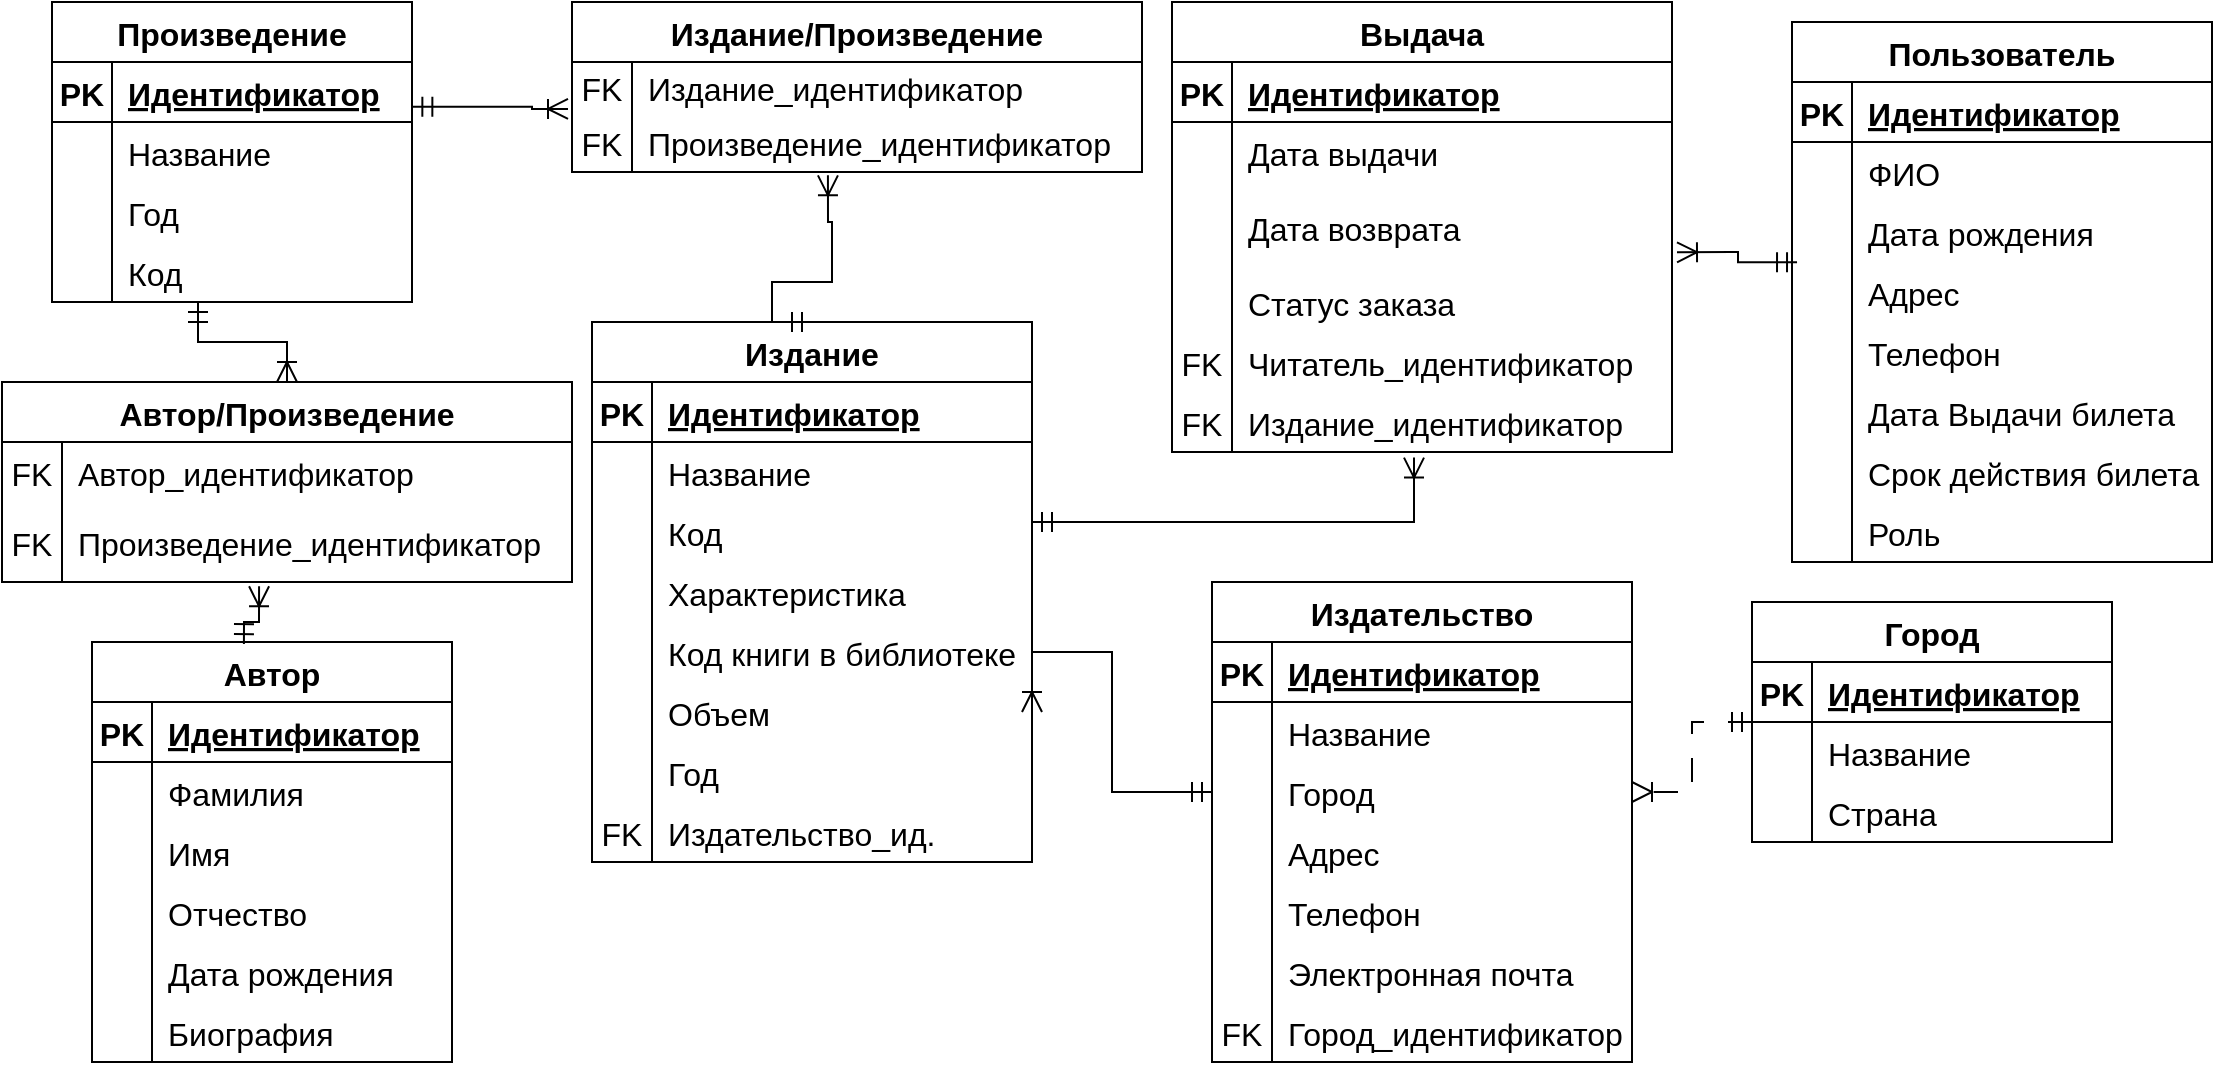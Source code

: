 <mxfile version="20.8.20" type="device"><diagram name="Page-1" id="e56a1550-8fbb-45ad-956c-1786394a9013"><mxGraphModel dx="1272" dy="607" grid="1" gridSize="10" guides="1" tooltips="1" connect="1" arrows="1" fold="1" page="1" pageScale="1" pageWidth="1100" pageHeight="850" background="none" math="0" shadow="0"><root><mxCell id="0"/><mxCell id="1" parent="0"/><mxCell id="myYIvVe0t33421_uYdhf-17" value="Пользователь" style="shape=table;startSize=30;container=1;collapsible=1;childLayout=tableLayout;fixedRows=1;rowLines=0;fontStyle=1;align=center;resizeLast=1;fontSize=16;" parent="1" vertex="1"><mxGeometry x="920" y="70" width="210" height="270" as="geometry"/></mxCell><mxCell id="myYIvVe0t33421_uYdhf-18" value="" style="shape=tableRow;horizontal=0;startSize=0;swimlaneHead=0;swimlaneBody=0;fillColor=none;collapsible=0;dropTarget=0;points=[[0,0.5],[1,0.5]];portConstraint=eastwest;top=0;left=0;right=0;bottom=1;fontSize=16;" parent="myYIvVe0t33421_uYdhf-17" vertex="1"><mxGeometry y="30" width="210" height="30" as="geometry"/></mxCell><mxCell id="myYIvVe0t33421_uYdhf-19" value="PK" style="shape=partialRectangle;connectable=0;fillColor=none;top=0;left=0;bottom=0;right=0;fontStyle=1;overflow=hidden;fontSize=16;" parent="myYIvVe0t33421_uYdhf-18" vertex="1"><mxGeometry width="30" height="30" as="geometry"><mxRectangle width="30" height="30" as="alternateBounds"/></mxGeometry></mxCell><mxCell id="myYIvVe0t33421_uYdhf-20" value="Идентификатор" style="shape=partialRectangle;connectable=0;fillColor=none;top=0;left=0;bottom=0;right=0;align=left;spacingLeft=6;fontStyle=5;overflow=hidden;fontSize=16;" parent="myYIvVe0t33421_uYdhf-18" vertex="1"><mxGeometry x="30" width="180" height="30" as="geometry"><mxRectangle width="180" height="30" as="alternateBounds"/></mxGeometry></mxCell><mxCell id="myYIvVe0t33421_uYdhf-21" value="" style="shape=tableRow;horizontal=0;startSize=0;swimlaneHead=0;swimlaneBody=0;fillColor=none;collapsible=0;dropTarget=0;points=[[0,0.5],[1,0.5]];portConstraint=eastwest;top=0;left=0;right=0;bottom=0;fontSize=16;" parent="myYIvVe0t33421_uYdhf-17" vertex="1"><mxGeometry y="60" width="210" height="30" as="geometry"/></mxCell><mxCell id="myYIvVe0t33421_uYdhf-22" value="" style="shape=partialRectangle;connectable=0;fillColor=none;top=0;left=0;bottom=0;right=0;editable=1;overflow=hidden;fontSize=16;" parent="myYIvVe0t33421_uYdhf-21" vertex="1"><mxGeometry width="30" height="30" as="geometry"><mxRectangle width="30" height="30" as="alternateBounds"/></mxGeometry></mxCell><mxCell id="myYIvVe0t33421_uYdhf-23" value="ФИО" style="shape=partialRectangle;connectable=0;fillColor=none;top=0;left=0;bottom=0;right=0;align=left;spacingLeft=6;overflow=hidden;fontSize=16;" parent="myYIvVe0t33421_uYdhf-21" vertex="1"><mxGeometry x="30" width="180" height="30" as="geometry"><mxRectangle width="180" height="30" as="alternateBounds"/></mxGeometry></mxCell><mxCell id="myYIvVe0t33421_uYdhf-24" value="" style="shape=tableRow;horizontal=0;startSize=0;swimlaneHead=0;swimlaneBody=0;fillColor=none;collapsible=0;dropTarget=0;points=[[0,0.5],[1,0.5]];portConstraint=eastwest;top=0;left=0;right=0;bottom=0;fontSize=16;" parent="myYIvVe0t33421_uYdhf-17" vertex="1"><mxGeometry y="90" width="210" height="30" as="geometry"/></mxCell><mxCell id="myYIvVe0t33421_uYdhf-25" value="" style="shape=partialRectangle;connectable=0;fillColor=none;top=0;left=0;bottom=0;right=0;editable=1;overflow=hidden;fontSize=16;" parent="myYIvVe0t33421_uYdhf-24" vertex="1"><mxGeometry width="30" height="30" as="geometry"><mxRectangle width="30" height="30" as="alternateBounds"/></mxGeometry></mxCell><mxCell id="myYIvVe0t33421_uYdhf-26" value="Дата рождения" style="shape=partialRectangle;connectable=0;fillColor=none;top=0;left=0;bottom=0;right=0;align=left;spacingLeft=6;overflow=hidden;fontSize=16;" parent="myYIvVe0t33421_uYdhf-24" vertex="1"><mxGeometry x="30" width="180" height="30" as="geometry"><mxRectangle width="180" height="30" as="alternateBounds"/></mxGeometry></mxCell><mxCell id="myYIvVe0t33421_uYdhf-27" value="" style="shape=tableRow;horizontal=0;startSize=0;swimlaneHead=0;swimlaneBody=0;fillColor=none;collapsible=0;dropTarget=0;points=[[0,0.5],[1,0.5]];portConstraint=eastwest;top=0;left=0;right=0;bottom=0;fontSize=16;" parent="myYIvVe0t33421_uYdhf-17" vertex="1"><mxGeometry y="120" width="210" height="30" as="geometry"/></mxCell><mxCell id="myYIvVe0t33421_uYdhf-28" value="" style="shape=partialRectangle;connectable=0;fillColor=none;top=0;left=0;bottom=0;right=0;editable=1;overflow=hidden;fontSize=16;" parent="myYIvVe0t33421_uYdhf-27" vertex="1"><mxGeometry width="30" height="30" as="geometry"><mxRectangle width="30" height="30" as="alternateBounds"/></mxGeometry></mxCell><mxCell id="myYIvVe0t33421_uYdhf-29" value="Адрес" style="shape=partialRectangle;connectable=0;fillColor=none;top=0;left=0;bottom=0;right=0;align=left;spacingLeft=6;overflow=hidden;fontSize=16;" parent="myYIvVe0t33421_uYdhf-27" vertex="1"><mxGeometry x="30" width="180" height="30" as="geometry"><mxRectangle width="180" height="30" as="alternateBounds"/></mxGeometry></mxCell><mxCell id="myYIvVe0t33421_uYdhf-30" value="" style="shape=tableRow;horizontal=0;startSize=0;swimlaneHead=0;swimlaneBody=0;fillColor=none;collapsible=0;dropTarget=0;points=[[0,0.5],[1,0.5]];portConstraint=eastwest;top=0;left=0;right=0;bottom=0;fontSize=16;" parent="myYIvVe0t33421_uYdhf-17" vertex="1"><mxGeometry y="150" width="210" height="30" as="geometry"/></mxCell><mxCell id="myYIvVe0t33421_uYdhf-31" value="" style="shape=partialRectangle;connectable=0;fillColor=none;top=0;left=0;bottom=0;right=0;editable=1;overflow=hidden;fontSize=16;" parent="myYIvVe0t33421_uYdhf-30" vertex="1"><mxGeometry width="30" height="30" as="geometry"><mxRectangle width="30" height="30" as="alternateBounds"/></mxGeometry></mxCell><mxCell id="myYIvVe0t33421_uYdhf-32" value="Телефон" style="shape=partialRectangle;connectable=0;fillColor=none;top=0;left=0;bottom=0;right=0;align=left;spacingLeft=6;overflow=hidden;fontSize=16;" parent="myYIvVe0t33421_uYdhf-30" vertex="1"><mxGeometry x="30" width="180" height="30" as="geometry"><mxRectangle width="180" height="30" as="alternateBounds"/></mxGeometry></mxCell><mxCell id="myYIvVe0t33421_uYdhf-33" value="" style="shape=tableRow;horizontal=0;startSize=0;swimlaneHead=0;swimlaneBody=0;fillColor=none;collapsible=0;dropTarget=0;points=[[0,0.5],[1,0.5]];portConstraint=eastwest;top=0;left=0;right=0;bottom=0;fontSize=16;" parent="myYIvVe0t33421_uYdhf-17" vertex="1"><mxGeometry y="180" width="210" height="30" as="geometry"/></mxCell><mxCell id="myYIvVe0t33421_uYdhf-34" value="" style="shape=partialRectangle;connectable=0;fillColor=none;top=0;left=0;bottom=0;right=0;editable=1;overflow=hidden;fontSize=16;" parent="myYIvVe0t33421_uYdhf-33" vertex="1"><mxGeometry width="30" height="30" as="geometry"><mxRectangle width="30" height="30" as="alternateBounds"/></mxGeometry></mxCell><mxCell id="myYIvVe0t33421_uYdhf-35" value="Дата Выдачи билета" style="shape=partialRectangle;connectable=0;fillColor=none;top=0;left=0;bottom=0;right=0;align=left;spacingLeft=6;overflow=hidden;fontSize=16;" parent="myYIvVe0t33421_uYdhf-33" vertex="1"><mxGeometry x="30" width="180" height="30" as="geometry"><mxRectangle width="180" height="30" as="alternateBounds"/></mxGeometry></mxCell><mxCell id="myYIvVe0t33421_uYdhf-36" value="" style="shape=tableRow;horizontal=0;startSize=0;swimlaneHead=0;swimlaneBody=0;fillColor=none;collapsible=0;dropTarget=0;points=[[0,0.5],[1,0.5]];portConstraint=eastwest;top=0;left=0;right=0;bottom=0;fontSize=16;" parent="myYIvVe0t33421_uYdhf-17" vertex="1"><mxGeometry y="210" width="210" height="30" as="geometry"/></mxCell><mxCell id="myYIvVe0t33421_uYdhf-37" value="" style="shape=partialRectangle;connectable=0;fillColor=none;top=0;left=0;bottom=0;right=0;editable=1;overflow=hidden;fontSize=16;" parent="myYIvVe0t33421_uYdhf-36" vertex="1"><mxGeometry width="30" height="30" as="geometry"><mxRectangle width="30" height="30" as="alternateBounds"/></mxGeometry></mxCell><mxCell id="myYIvVe0t33421_uYdhf-38" value="Срок действия билета" style="shape=partialRectangle;connectable=0;fillColor=none;top=0;left=0;bottom=0;right=0;align=left;spacingLeft=6;overflow=hidden;fontSize=16;" parent="myYIvVe0t33421_uYdhf-36" vertex="1"><mxGeometry x="30" width="180" height="30" as="geometry"><mxRectangle width="180" height="30" as="alternateBounds"/></mxGeometry></mxCell><mxCell id="LQQToJf82Lek4DCH7LYW-1" value="" style="shape=tableRow;horizontal=0;startSize=0;swimlaneHead=0;swimlaneBody=0;fillColor=none;collapsible=0;dropTarget=0;points=[[0,0.5],[1,0.5]];portConstraint=eastwest;top=0;left=0;right=0;bottom=0;fontSize=16;" parent="myYIvVe0t33421_uYdhf-17" vertex="1"><mxGeometry y="240" width="210" height="30" as="geometry"/></mxCell><mxCell id="LQQToJf82Lek4DCH7LYW-2" value="" style="shape=partialRectangle;connectable=0;fillColor=none;top=0;left=0;bottom=0;right=0;editable=1;overflow=hidden;fontSize=16;" parent="LQQToJf82Lek4DCH7LYW-1" vertex="1"><mxGeometry width="30" height="30" as="geometry"><mxRectangle width="30" height="30" as="alternateBounds"/></mxGeometry></mxCell><mxCell id="LQQToJf82Lek4DCH7LYW-3" value="Роль" style="shape=partialRectangle;connectable=0;fillColor=none;top=0;left=0;bottom=0;right=0;align=left;spacingLeft=6;overflow=hidden;fontSize=16;" parent="LQQToJf82Lek4DCH7LYW-1" vertex="1"><mxGeometry x="30" width="180" height="30" as="geometry"><mxRectangle width="180" height="30" as="alternateBounds"/></mxGeometry></mxCell><mxCell id="myYIvVe0t33421_uYdhf-39" value="Издание" style="shape=table;startSize=30;container=1;collapsible=1;childLayout=tableLayout;fixedRows=1;rowLines=0;fontStyle=1;align=center;resizeLast=1;fontSize=16;" parent="1" vertex="1"><mxGeometry x="320" y="220" width="220" height="270" as="geometry"/></mxCell><mxCell id="myYIvVe0t33421_uYdhf-40" value="" style="shape=tableRow;horizontal=0;startSize=0;swimlaneHead=0;swimlaneBody=0;fillColor=none;collapsible=0;dropTarget=0;points=[[0,0.5],[1,0.5]];portConstraint=eastwest;top=0;left=0;right=0;bottom=1;fontSize=16;" parent="myYIvVe0t33421_uYdhf-39" vertex="1"><mxGeometry y="30" width="220" height="30" as="geometry"/></mxCell><mxCell id="myYIvVe0t33421_uYdhf-41" value="PK" style="shape=partialRectangle;connectable=0;fillColor=none;top=0;left=0;bottom=0;right=0;fontStyle=1;overflow=hidden;fontSize=16;" parent="myYIvVe0t33421_uYdhf-40" vertex="1"><mxGeometry width="30" height="30" as="geometry"><mxRectangle width="30" height="30" as="alternateBounds"/></mxGeometry></mxCell><mxCell id="myYIvVe0t33421_uYdhf-42" value="Идентификатор" style="shape=partialRectangle;connectable=0;fillColor=none;top=0;left=0;bottom=0;right=0;align=left;spacingLeft=6;fontStyle=5;overflow=hidden;fontSize=16;" parent="myYIvVe0t33421_uYdhf-40" vertex="1"><mxGeometry x="30" width="190" height="30" as="geometry"><mxRectangle width="190" height="30" as="alternateBounds"/></mxGeometry></mxCell><mxCell id="myYIvVe0t33421_uYdhf-43" value="" style="shape=tableRow;horizontal=0;startSize=0;swimlaneHead=0;swimlaneBody=0;fillColor=none;collapsible=0;dropTarget=0;points=[[0,0.5],[1,0.5]];portConstraint=eastwest;top=0;left=0;right=0;bottom=0;fontSize=16;" parent="myYIvVe0t33421_uYdhf-39" vertex="1"><mxGeometry y="60" width="220" height="30" as="geometry"/></mxCell><mxCell id="myYIvVe0t33421_uYdhf-44" value="" style="shape=partialRectangle;connectable=0;fillColor=none;top=0;left=0;bottom=0;right=0;editable=1;overflow=hidden;fontSize=16;" parent="myYIvVe0t33421_uYdhf-43" vertex="1"><mxGeometry width="30" height="30" as="geometry"><mxRectangle width="30" height="30" as="alternateBounds"/></mxGeometry></mxCell><mxCell id="myYIvVe0t33421_uYdhf-45" value="Название" style="shape=partialRectangle;connectable=0;fillColor=none;top=0;left=0;bottom=0;right=0;align=left;spacingLeft=6;overflow=hidden;fontSize=16;" parent="myYIvVe0t33421_uYdhf-43" vertex="1"><mxGeometry x="30" width="190" height="30" as="geometry"><mxRectangle width="190" height="30" as="alternateBounds"/></mxGeometry></mxCell><mxCell id="Va_UEapmB3IyNcj6LLNK-4" value="" style="shape=tableRow;horizontal=0;startSize=0;swimlaneHead=0;swimlaneBody=0;fillColor=none;collapsible=0;dropTarget=0;points=[[0,0.5],[1,0.5]];portConstraint=eastwest;top=0;left=0;right=0;bottom=0;fontSize=16;" vertex="1" parent="myYIvVe0t33421_uYdhf-39"><mxGeometry y="90" width="220" height="30" as="geometry"/></mxCell><mxCell id="Va_UEapmB3IyNcj6LLNK-5" value="" style="shape=partialRectangle;connectable=0;fillColor=none;top=0;left=0;bottom=0;right=0;editable=1;overflow=hidden;fontSize=16;" vertex="1" parent="Va_UEapmB3IyNcj6LLNK-4"><mxGeometry width="30" height="30" as="geometry"><mxRectangle width="30" height="30" as="alternateBounds"/></mxGeometry></mxCell><mxCell id="Va_UEapmB3IyNcj6LLNK-6" value="Код" style="shape=partialRectangle;connectable=0;fillColor=none;top=0;left=0;bottom=0;right=0;align=left;spacingLeft=6;overflow=hidden;fontSize=16;" vertex="1" parent="Va_UEapmB3IyNcj6LLNK-4"><mxGeometry x="30" width="190" height="30" as="geometry"><mxRectangle width="190" height="30" as="alternateBounds"/></mxGeometry></mxCell><mxCell id="myYIvVe0t33421_uYdhf-46" value="" style="shape=tableRow;horizontal=0;startSize=0;swimlaneHead=0;swimlaneBody=0;fillColor=none;collapsible=0;dropTarget=0;points=[[0,0.5],[1,0.5]];portConstraint=eastwest;top=0;left=0;right=0;bottom=0;fontSize=16;" parent="myYIvVe0t33421_uYdhf-39" vertex="1"><mxGeometry y="120" width="220" height="30" as="geometry"/></mxCell><mxCell id="myYIvVe0t33421_uYdhf-47" value="" style="shape=partialRectangle;connectable=0;fillColor=none;top=0;left=0;bottom=0;right=0;editable=1;overflow=hidden;fontSize=16;" parent="myYIvVe0t33421_uYdhf-46" vertex="1"><mxGeometry width="30" height="30" as="geometry"><mxRectangle width="30" height="30" as="alternateBounds"/></mxGeometry></mxCell><mxCell id="myYIvVe0t33421_uYdhf-48" value="Характеристика" style="shape=partialRectangle;connectable=0;fillColor=none;top=0;left=0;bottom=0;right=0;align=left;spacingLeft=6;overflow=hidden;fontSize=16;" parent="myYIvVe0t33421_uYdhf-46" vertex="1"><mxGeometry x="30" width="190" height="30" as="geometry"><mxRectangle width="190" height="30" as="alternateBounds"/></mxGeometry></mxCell><mxCell id="3TWzsh1yRU3ndMUrDS3X-3" value="" style="shape=tableRow;horizontal=0;startSize=0;swimlaneHead=0;swimlaneBody=0;fillColor=none;collapsible=0;dropTarget=0;points=[[0,0.5],[1,0.5]];portConstraint=eastwest;top=0;left=0;right=0;bottom=0;fontSize=16;" parent="myYIvVe0t33421_uYdhf-39" vertex="1"><mxGeometry y="150" width="220" height="30" as="geometry"/></mxCell><mxCell id="3TWzsh1yRU3ndMUrDS3X-4" value="" style="shape=partialRectangle;connectable=0;fillColor=none;top=0;left=0;bottom=0;right=0;editable=1;overflow=hidden;fontSize=16;" parent="3TWzsh1yRU3ndMUrDS3X-3" vertex="1"><mxGeometry width="30" height="30" as="geometry"><mxRectangle width="30" height="30" as="alternateBounds"/></mxGeometry></mxCell><mxCell id="3TWzsh1yRU3ndMUrDS3X-5" value="Код книги в библиотеке" style="shape=partialRectangle;connectable=0;fillColor=none;top=0;left=0;bottom=0;right=0;align=left;spacingLeft=6;overflow=hidden;fontSize=16;" parent="3TWzsh1yRU3ndMUrDS3X-3" vertex="1"><mxGeometry x="30" width="190" height="30" as="geometry"><mxRectangle width="190" height="30" as="alternateBounds"/></mxGeometry></mxCell><mxCell id="myYIvVe0t33421_uYdhf-49" value="" style="shape=tableRow;horizontal=0;startSize=0;swimlaneHead=0;swimlaneBody=0;fillColor=none;collapsible=0;dropTarget=0;points=[[0,0.5],[1,0.5]];portConstraint=eastwest;top=0;left=0;right=0;bottom=0;fontSize=16;" parent="myYIvVe0t33421_uYdhf-39" vertex="1"><mxGeometry y="180" width="220" height="30" as="geometry"/></mxCell><mxCell id="myYIvVe0t33421_uYdhf-50" value="" style="shape=partialRectangle;connectable=0;fillColor=none;top=0;left=0;bottom=0;right=0;editable=1;overflow=hidden;fontSize=16;" parent="myYIvVe0t33421_uYdhf-49" vertex="1"><mxGeometry width="30" height="30" as="geometry"><mxRectangle width="30" height="30" as="alternateBounds"/></mxGeometry></mxCell><mxCell id="myYIvVe0t33421_uYdhf-51" value="Объем" style="shape=partialRectangle;connectable=0;fillColor=none;top=0;left=0;bottom=0;right=0;align=left;spacingLeft=6;overflow=hidden;fontSize=16;" parent="myYIvVe0t33421_uYdhf-49" vertex="1"><mxGeometry x="30" width="190" height="30" as="geometry"><mxRectangle width="190" height="30" as="alternateBounds"/></mxGeometry></mxCell><mxCell id="myYIvVe0t33421_uYdhf-65" value="" style="shape=tableRow;horizontal=0;startSize=0;swimlaneHead=0;swimlaneBody=0;fillColor=none;collapsible=0;dropTarget=0;points=[[0,0.5],[1,0.5]];portConstraint=eastwest;top=0;left=0;right=0;bottom=0;fontSize=16;" parent="myYIvVe0t33421_uYdhf-39" vertex="1"><mxGeometry y="210" width="220" height="30" as="geometry"/></mxCell><mxCell id="myYIvVe0t33421_uYdhf-66" value="" style="shape=partialRectangle;connectable=0;fillColor=none;top=0;left=0;bottom=0;right=0;editable=1;overflow=hidden;fontSize=16;" parent="myYIvVe0t33421_uYdhf-65" vertex="1"><mxGeometry width="30" height="30" as="geometry"><mxRectangle width="30" height="30" as="alternateBounds"/></mxGeometry></mxCell><mxCell id="myYIvVe0t33421_uYdhf-67" value="Год" style="shape=partialRectangle;connectable=0;fillColor=none;top=0;left=0;bottom=0;right=0;align=left;spacingLeft=6;overflow=hidden;fontSize=16;" parent="myYIvVe0t33421_uYdhf-65" vertex="1"><mxGeometry x="30" width="190" height="30" as="geometry"><mxRectangle width="190" height="30" as="alternateBounds"/></mxGeometry></mxCell><mxCell id="myYIvVe0t33421_uYdhf-88" value="" style="shape=tableRow;horizontal=0;startSize=0;swimlaneHead=0;swimlaneBody=0;fillColor=none;collapsible=0;dropTarget=0;points=[[0,0.5],[1,0.5]];portConstraint=eastwest;top=0;left=0;right=0;bottom=0;fontSize=16;" parent="myYIvVe0t33421_uYdhf-39" vertex="1"><mxGeometry y="240" width="220" height="30" as="geometry"/></mxCell><mxCell id="myYIvVe0t33421_uYdhf-89" value="FK" style="shape=partialRectangle;connectable=0;fillColor=none;top=0;left=0;bottom=0;right=0;fontStyle=0;overflow=hidden;fontSize=16;" parent="myYIvVe0t33421_uYdhf-88" vertex="1"><mxGeometry width="30" height="30" as="geometry"><mxRectangle width="30" height="30" as="alternateBounds"/></mxGeometry></mxCell><mxCell id="myYIvVe0t33421_uYdhf-90" value="Издательство_ид." style="shape=partialRectangle;connectable=0;fillColor=none;top=0;left=0;bottom=0;right=0;align=left;spacingLeft=6;fontStyle=0;overflow=hidden;fontSize=16;" parent="myYIvVe0t33421_uYdhf-88" vertex="1"><mxGeometry x="30" width="190" height="30" as="geometry"><mxRectangle width="190" height="30" as="alternateBounds"/></mxGeometry></mxCell><mxCell id="myYIvVe0t33421_uYdhf-52" value="Издательство" style="shape=table;startSize=30;container=1;collapsible=1;childLayout=tableLayout;fixedRows=1;rowLines=0;fontStyle=1;align=center;resizeLast=1;fontSize=16;" parent="1" vertex="1"><mxGeometry x="630" y="350" width="210" height="240" as="geometry"/></mxCell><mxCell id="myYIvVe0t33421_uYdhf-53" value="" style="shape=tableRow;horizontal=0;startSize=0;swimlaneHead=0;swimlaneBody=0;fillColor=none;collapsible=0;dropTarget=0;points=[[0,0.5],[1,0.5]];portConstraint=eastwest;top=0;left=0;right=0;bottom=1;fontSize=16;" parent="myYIvVe0t33421_uYdhf-52" vertex="1"><mxGeometry y="30" width="210" height="30" as="geometry"/></mxCell><mxCell id="myYIvVe0t33421_uYdhf-54" value="PK" style="shape=partialRectangle;connectable=0;fillColor=none;top=0;left=0;bottom=0;right=0;fontStyle=1;overflow=hidden;fontSize=16;" parent="myYIvVe0t33421_uYdhf-53" vertex="1"><mxGeometry width="30" height="30" as="geometry"><mxRectangle width="30" height="30" as="alternateBounds"/></mxGeometry></mxCell><mxCell id="myYIvVe0t33421_uYdhf-55" value="Идентификатор" style="shape=partialRectangle;connectable=0;fillColor=none;top=0;left=0;bottom=0;right=0;align=left;spacingLeft=6;fontStyle=5;overflow=hidden;fontSize=16;" parent="myYIvVe0t33421_uYdhf-53" vertex="1"><mxGeometry x="30" width="180" height="30" as="geometry"><mxRectangle width="180" height="30" as="alternateBounds"/></mxGeometry></mxCell><mxCell id="myYIvVe0t33421_uYdhf-56" value="" style="shape=tableRow;horizontal=0;startSize=0;swimlaneHead=0;swimlaneBody=0;fillColor=none;collapsible=0;dropTarget=0;points=[[0,0.5],[1,0.5]];portConstraint=eastwest;top=0;left=0;right=0;bottom=0;fontSize=16;" parent="myYIvVe0t33421_uYdhf-52" vertex="1"><mxGeometry y="60" width="210" height="30" as="geometry"/></mxCell><mxCell id="myYIvVe0t33421_uYdhf-57" value="" style="shape=partialRectangle;connectable=0;fillColor=none;top=0;left=0;bottom=0;right=0;editable=1;overflow=hidden;fontSize=16;" parent="myYIvVe0t33421_uYdhf-56" vertex="1"><mxGeometry width="30" height="30" as="geometry"><mxRectangle width="30" height="30" as="alternateBounds"/></mxGeometry></mxCell><mxCell id="myYIvVe0t33421_uYdhf-58" value="Название" style="shape=partialRectangle;connectable=0;fillColor=none;top=0;left=0;bottom=0;right=0;align=left;spacingLeft=6;overflow=hidden;fontSize=16;" parent="myYIvVe0t33421_uYdhf-56" vertex="1"><mxGeometry x="30" width="180" height="30" as="geometry"><mxRectangle width="180" height="30" as="alternateBounds"/></mxGeometry></mxCell><mxCell id="myYIvVe0t33421_uYdhf-59" value="" style="shape=tableRow;horizontal=0;startSize=0;swimlaneHead=0;swimlaneBody=0;fillColor=none;collapsible=0;dropTarget=0;points=[[0,0.5],[1,0.5]];portConstraint=eastwest;top=0;left=0;right=0;bottom=0;fontSize=16;" parent="myYIvVe0t33421_uYdhf-52" vertex="1"><mxGeometry y="90" width="210" height="30" as="geometry"/></mxCell><mxCell id="myYIvVe0t33421_uYdhf-60" value="" style="shape=partialRectangle;connectable=0;fillColor=none;top=0;left=0;bottom=0;right=0;editable=1;overflow=hidden;fontSize=16;" parent="myYIvVe0t33421_uYdhf-59" vertex="1"><mxGeometry width="30" height="30" as="geometry"><mxRectangle width="30" height="30" as="alternateBounds"/></mxGeometry></mxCell><mxCell id="myYIvVe0t33421_uYdhf-61" value="Город" style="shape=partialRectangle;connectable=0;fillColor=none;top=0;left=0;bottom=0;right=0;align=left;spacingLeft=6;overflow=hidden;fontSize=16;" parent="myYIvVe0t33421_uYdhf-59" vertex="1"><mxGeometry x="30" width="180" height="30" as="geometry"><mxRectangle width="180" height="30" as="alternateBounds"/></mxGeometry></mxCell><mxCell id="myYIvVe0t33421_uYdhf-62" value="" style="shape=tableRow;horizontal=0;startSize=0;swimlaneHead=0;swimlaneBody=0;fillColor=none;collapsible=0;dropTarget=0;points=[[0,0.5],[1,0.5]];portConstraint=eastwest;top=0;left=0;right=0;bottom=0;fontSize=16;" parent="myYIvVe0t33421_uYdhf-52" vertex="1"><mxGeometry y="120" width="210" height="30" as="geometry"/></mxCell><mxCell id="myYIvVe0t33421_uYdhf-63" value="" style="shape=partialRectangle;connectable=0;fillColor=none;top=0;left=0;bottom=0;right=0;editable=1;overflow=hidden;fontSize=16;" parent="myYIvVe0t33421_uYdhf-62" vertex="1"><mxGeometry width="30" height="30" as="geometry"><mxRectangle width="30" height="30" as="alternateBounds"/></mxGeometry></mxCell><mxCell id="myYIvVe0t33421_uYdhf-64" value="Адрес" style="shape=partialRectangle;connectable=0;fillColor=none;top=0;left=0;bottom=0;right=0;align=left;spacingLeft=6;overflow=hidden;fontSize=16;" parent="myYIvVe0t33421_uYdhf-62" vertex="1"><mxGeometry x="30" width="180" height="30" as="geometry"><mxRectangle width="180" height="30" as="alternateBounds"/></mxGeometry></mxCell><mxCell id="myYIvVe0t33421_uYdhf-92" value="" style="shape=tableRow;horizontal=0;startSize=0;swimlaneHead=0;swimlaneBody=0;fillColor=none;collapsible=0;dropTarget=0;points=[[0,0.5],[1,0.5]];portConstraint=eastwest;top=0;left=0;right=0;bottom=0;fontSize=16;" parent="myYIvVe0t33421_uYdhf-52" vertex="1"><mxGeometry y="150" width="210" height="30" as="geometry"/></mxCell><mxCell id="myYIvVe0t33421_uYdhf-93" value="" style="shape=partialRectangle;connectable=0;fillColor=none;top=0;left=0;bottom=0;right=0;editable=1;overflow=hidden;fontSize=16;" parent="myYIvVe0t33421_uYdhf-92" vertex="1"><mxGeometry width="30" height="30" as="geometry"><mxRectangle width="30" height="30" as="alternateBounds"/></mxGeometry></mxCell><mxCell id="myYIvVe0t33421_uYdhf-94" value="Телефон" style="shape=partialRectangle;connectable=0;fillColor=none;top=0;left=0;bottom=0;right=0;align=left;spacingLeft=6;overflow=hidden;fontSize=16;" parent="myYIvVe0t33421_uYdhf-92" vertex="1"><mxGeometry x="30" width="180" height="30" as="geometry"><mxRectangle width="180" height="30" as="alternateBounds"/></mxGeometry></mxCell><mxCell id="myYIvVe0t33421_uYdhf-95" value="" style="shape=tableRow;horizontal=0;startSize=0;swimlaneHead=0;swimlaneBody=0;fillColor=none;collapsible=0;dropTarget=0;points=[[0,0.5],[1,0.5]];portConstraint=eastwest;top=0;left=0;right=0;bottom=0;fontSize=16;" parent="myYIvVe0t33421_uYdhf-52" vertex="1"><mxGeometry y="180" width="210" height="30" as="geometry"/></mxCell><mxCell id="myYIvVe0t33421_uYdhf-96" value="" style="shape=partialRectangle;connectable=0;fillColor=none;top=0;left=0;bottom=0;right=0;editable=1;overflow=hidden;fontSize=16;" parent="myYIvVe0t33421_uYdhf-95" vertex="1"><mxGeometry width="30" height="30" as="geometry"><mxRectangle width="30" height="30" as="alternateBounds"/></mxGeometry></mxCell><mxCell id="myYIvVe0t33421_uYdhf-97" value="Электронная почта" style="shape=partialRectangle;connectable=0;fillColor=none;top=0;left=0;bottom=0;right=0;align=left;spacingLeft=6;overflow=hidden;fontSize=16;" parent="myYIvVe0t33421_uYdhf-95" vertex="1"><mxGeometry x="30" width="180" height="30" as="geometry"><mxRectangle width="180" height="30" as="alternateBounds"/></mxGeometry></mxCell><mxCell id="myYIvVe0t33421_uYdhf-99" value="" style="shape=tableRow;horizontal=0;startSize=0;swimlaneHead=0;swimlaneBody=0;fillColor=none;collapsible=0;dropTarget=0;points=[[0,0.5],[1,0.5]];portConstraint=eastwest;top=0;left=0;right=0;bottom=0;fontSize=16;" parent="myYIvVe0t33421_uYdhf-52" vertex="1"><mxGeometry y="210" width="210" height="30" as="geometry"/></mxCell><mxCell id="myYIvVe0t33421_uYdhf-100" value="FK" style="shape=partialRectangle;connectable=0;fillColor=none;top=0;left=0;bottom=0;right=0;fontStyle=0;overflow=hidden;fontSize=16;" parent="myYIvVe0t33421_uYdhf-99" vertex="1"><mxGeometry width="30" height="30" as="geometry"><mxRectangle width="30" height="30" as="alternateBounds"/></mxGeometry></mxCell><mxCell id="myYIvVe0t33421_uYdhf-101" value="Город_идентификатор" style="shape=partialRectangle;connectable=0;fillColor=none;top=0;left=0;bottom=0;right=0;align=left;spacingLeft=6;fontStyle=0;overflow=hidden;fontSize=16;" parent="myYIvVe0t33421_uYdhf-99" vertex="1"><mxGeometry x="30" width="180" height="30" as="geometry"><mxRectangle width="180" height="30" as="alternateBounds"/></mxGeometry></mxCell><mxCell id="myYIvVe0t33421_uYdhf-68" value="Город" style="shape=table;startSize=30;container=1;collapsible=1;childLayout=tableLayout;fixedRows=1;rowLines=0;fontStyle=1;align=center;resizeLast=1;fontSize=16;" parent="1" vertex="1"><mxGeometry x="900" y="360" width="180" height="120" as="geometry"/></mxCell><mxCell id="myYIvVe0t33421_uYdhf-69" value="" style="shape=tableRow;horizontal=0;startSize=0;swimlaneHead=0;swimlaneBody=0;fillColor=none;collapsible=0;dropTarget=0;points=[[0,0.5],[1,0.5]];portConstraint=eastwest;top=0;left=0;right=0;bottom=1;fontSize=16;" parent="myYIvVe0t33421_uYdhf-68" vertex="1"><mxGeometry y="30" width="180" height="30" as="geometry"/></mxCell><mxCell id="myYIvVe0t33421_uYdhf-70" value="PK" style="shape=partialRectangle;connectable=0;fillColor=none;top=0;left=0;bottom=0;right=0;fontStyle=1;overflow=hidden;fontSize=16;" parent="myYIvVe0t33421_uYdhf-69" vertex="1"><mxGeometry width="30" height="30" as="geometry"><mxRectangle width="30" height="30" as="alternateBounds"/></mxGeometry></mxCell><mxCell id="myYIvVe0t33421_uYdhf-71" value="Идентификатор" style="shape=partialRectangle;connectable=0;fillColor=none;top=0;left=0;bottom=0;right=0;align=left;spacingLeft=6;fontStyle=5;overflow=hidden;fontSize=16;" parent="myYIvVe0t33421_uYdhf-69" vertex="1"><mxGeometry x="30" width="150" height="30" as="geometry"><mxRectangle width="150" height="30" as="alternateBounds"/></mxGeometry></mxCell><mxCell id="myYIvVe0t33421_uYdhf-72" value="" style="shape=tableRow;horizontal=0;startSize=0;swimlaneHead=0;swimlaneBody=0;fillColor=none;collapsible=0;dropTarget=0;points=[[0,0.5],[1,0.5]];portConstraint=eastwest;top=0;left=0;right=0;bottom=0;fontSize=16;" parent="myYIvVe0t33421_uYdhf-68" vertex="1"><mxGeometry y="60" width="180" height="30" as="geometry"/></mxCell><mxCell id="myYIvVe0t33421_uYdhf-73" value="" style="shape=partialRectangle;connectable=0;fillColor=none;top=0;left=0;bottom=0;right=0;editable=1;overflow=hidden;fontSize=16;" parent="myYIvVe0t33421_uYdhf-72" vertex="1"><mxGeometry width="30" height="30" as="geometry"><mxRectangle width="30" height="30" as="alternateBounds"/></mxGeometry></mxCell><mxCell id="myYIvVe0t33421_uYdhf-74" value="Название" style="shape=partialRectangle;connectable=0;fillColor=none;top=0;left=0;bottom=0;right=0;align=left;spacingLeft=6;overflow=hidden;fontSize=16;" parent="myYIvVe0t33421_uYdhf-72" vertex="1"><mxGeometry x="30" width="150" height="30" as="geometry"><mxRectangle width="150" height="30" as="alternateBounds"/></mxGeometry></mxCell><mxCell id="myYIvVe0t33421_uYdhf-102" value="" style="shape=tableRow;horizontal=0;startSize=0;swimlaneHead=0;swimlaneBody=0;fillColor=none;collapsible=0;dropTarget=0;points=[[0,0.5],[1,0.5]];portConstraint=eastwest;top=0;left=0;right=0;bottom=0;fontSize=16;" parent="myYIvVe0t33421_uYdhf-68" vertex="1"><mxGeometry y="90" width="180" height="30" as="geometry"/></mxCell><mxCell id="myYIvVe0t33421_uYdhf-103" value="" style="shape=partialRectangle;connectable=0;fillColor=none;top=0;left=0;bottom=0;right=0;editable=1;overflow=hidden;fontSize=16;" parent="myYIvVe0t33421_uYdhf-102" vertex="1"><mxGeometry width="30" height="30" as="geometry"><mxRectangle width="30" height="30" as="alternateBounds"/></mxGeometry></mxCell><mxCell id="myYIvVe0t33421_uYdhf-104" value="Страна" style="shape=partialRectangle;connectable=0;fillColor=none;top=0;left=0;bottom=0;right=0;align=left;spacingLeft=6;overflow=hidden;fontSize=16;" parent="myYIvVe0t33421_uYdhf-102" vertex="1"><mxGeometry x="30" width="150" height="30" as="geometry"><mxRectangle width="150" height="30" as="alternateBounds"/></mxGeometry></mxCell><mxCell id="myYIvVe0t33421_uYdhf-118" value="Автор" style="shape=table;startSize=30;container=1;collapsible=1;childLayout=tableLayout;fixedRows=1;rowLines=0;fontStyle=1;align=center;resizeLast=1;fontSize=16;" parent="1" vertex="1"><mxGeometry x="70" y="380" width="180" height="210" as="geometry"/></mxCell><mxCell id="myYIvVe0t33421_uYdhf-119" value="" style="shape=tableRow;horizontal=0;startSize=0;swimlaneHead=0;swimlaneBody=0;fillColor=none;collapsible=0;dropTarget=0;points=[[0,0.5],[1,0.5]];portConstraint=eastwest;top=0;left=0;right=0;bottom=1;fontSize=16;" parent="myYIvVe0t33421_uYdhf-118" vertex="1"><mxGeometry y="30" width="180" height="30" as="geometry"/></mxCell><mxCell id="myYIvVe0t33421_uYdhf-120" value="PK" style="shape=partialRectangle;connectable=0;fillColor=none;top=0;left=0;bottom=0;right=0;fontStyle=1;overflow=hidden;fontSize=16;" parent="myYIvVe0t33421_uYdhf-119" vertex="1"><mxGeometry width="30" height="30" as="geometry"><mxRectangle width="30" height="30" as="alternateBounds"/></mxGeometry></mxCell><mxCell id="myYIvVe0t33421_uYdhf-121" value="Идентификатор" style="shape=partialRectangle;connectable=0;fillColor=none;top=0;left=0;bottom=0;right=0;align=left;spacingLeft=6;fontStyle=5;overflow=hidden;fontSize=16;" parent="myYIvVe0t33421_uYdhf-119" vertex="1"><mxGeometry x="30" width="150" height="30" as="geometry"><mxRectangle width="150" height="30" as="alternateBounds"/></mxGeometry></mxCell><mxCell id="myYIvVe0t33421_uYdhf-122" value="" style="shape=tableRow;horizontal=0;startSize=0;swimlaneHead=0;swimlaneBody=0;fillColor=none;collapsible=0;dropTarget=0;points=[[0,0.5],[1,0.5]];portConstraint=eastwest;top=0;left=0;right=0;bottom=0;fontSize=16;" parent="myYIvVe0t33421_uYdhf-118" vertex="1"><mxGeometry y="60" width="180" height="30" as="geometry"/></mxCell><mxCell id="myYIvVe0t33421_uYdhf-123" value="" style="shape=partialRectangle;connectable=0;fillColor=none;top=0;left=0;bottom=0;right=0;editable=1;overflow=hidden;fontSize=16;" parent="myYIvVe0t33421_uYdhf-122" vertex="1"><mxGeometry width="30" height="30" as="geometry"><mxRectangle width="30" height="30" as="alternateBounds"/></mxGeometry></mxCell><mxCell id="myYIvVe0t33421_uYdhf-124" value="Фамилия" style="shape=partialRectangle;connectable=0;fillColor=none;top=0;left=0;bottom=0;right=0;align=left;spacingLeft=6;overflow=hidden;fontSize=16;" parent="myYIvVe0t33421_uYdhf-122" vertex="1"><mxGeometry x="30" width="150" height="30" as="geometry"><mxRectangle width="150" height="30" as="alternateBounds"/></mxGeometry></mxCell><mxCell id="myYIvVe0t33421_uYdhf-125" value="" style="shape=tableRow;horizontal=0;startSize=0;swimlaneHead=0;swimlaneBody=0;fillColor=none;collapsible=0;dropTarget=0;points=[[0,0.5],[1,0.5]];portConstraint=eastwest;top=0;left=0;right=0;bottom=0;fontSize=16;" parent="myYIvVe0t33421_uYdhf-118" vertex="1"><mxGeometry y="90" width="180" height="30" as="geometry"/></mxCell><mxCell id="myYIvVe0t33421_uYdhf-126" value="" style="shape=partialRectangle;connectable=0;fillColor=none;top=0;left=0;bottom=0;right=0;editable=1;overflow=hidden;fontSize=16;" parent="myYIvVe0t33421_uYdhf-125" vertex="1"><mxGeometry width="30" height="30" as="geometry"><mxRectangle width="30" height="30" as="alternateBounds"/></mxGeometry></mxCell><mxCell id="myYIvVe0t33421_uYdhf-127" value="Имя" style="shape=partialRectangle;connectable=0;fillColor=none;top=0;left=0;bottom=0;right=0;align=left;spacingLeft=6;overflow=hidden;fontSize=16;" parent="myYIvVe0t33421_uYdhf-125" vertex="1"><mxGeometry x="30" width="150" height="30" as="geometry"><mxRectangle width="150" height="30" as="alternateBounds"/></mxGeometry></mxCell><mxCell id="myYIvVe0t33421_uYdhf-128" value="" style="shape=tableRow;horizontal=0;startSize=0;swimlaneHead=0;swimlaneBody=0;fillColor=none;collapsible=0;dropTarget=0;points=[[0,0.5],[1,0.5]];portConstraint=eastwest;top=0;left=0;right=0;bottom=0;fontSize=16;" parent="myYIvVe0t33421_uYdhf-118" vertex="1"><mxGeometry y="120" width="180" height="30" as="geometry"/></mxCell><mxCell id="myYIvVe0t33421_uYdhf-129" value="" style="shape=partialRectangle;connectable=0;fillColor=none;top=0;left=0;bottom=0;right=0;editable=1;overflow=hidden;fontSize=16;" parent="myYIvVe0t33421_uYdhf-128" vertex="1"><mxGeometry width="30" height="30" as="geometry"><mxRectangle width="30" height="30" as="alternateBounds"/></mxGeometry></mxCell><mxCell id="myYIvVe0t33421_uYdhf-130" value="Отчество" style="shape=partialRectangle;connectable=0;fillColor=none;top=0;left=0;bottom=0;right=0;align=left;spacingLeft=6;overflow=hidden;fontSize=16;" parent="myYIvVe0t33421_uYdhf-128" vertex="1"><mxGeometry x="30" width="150" height="30" as="geometry"><mxRectangle width="150" height="30" as="alternateBounds"/></mxGeometry></mxCell><mxCell id="myYIvVe0t33421_uYdhf-144" value="" style="shape=tableRow;horizontal=0;startSize=0;swimlaneHead=0;swimlaneBody=0;fillColor=none;collapsible=0;dropTarget=0;points=[[0,0.5],[1,0.5]];portConstraint=eastwest;top=0;left=0;right=0;bottom=0;fontSize=16;" parent="myYIvVe0t33421_uYdhf-118" vertex="1"><mxGeometry y="150" width="180" height="30" as="geometry"/></mxCell><mxCell id="myYIvVe0t33421_uYdhf-145" value="" style="shape=partialRectangle;connectable=0;fillColor=none;top=0;left=0;bottom=0;right=0;editable=1;overflow=hidden;fontSize=16;" parent="myYIvVe0t33421_uYdhf-144" vertex="1"><mxGeometry width="30" height="30" as="geometry"><mxRectangle width="30" height="30" as="alternateBounds"/></mxGeometry></mxCell><mxCell id="myYIvVe0t33421_uYdhf-146" value="Дата рождения" style="shape=partialRectangle;connectable=0;fillColor=none;top=0;left=0;bottom=0;right=0;align=left;spacingLeft=6;overflow=hidden;fontSize=16;" parent="myYIvVe0t33421_uYdhf-144" vertex="1"><mxGeometry x="30" width="150" height="30" as="geometry"><mxRectangle width="150" height="30" as="alternateBounds"/></mxGeometry></mxCell><mxCell id="myYIvVe0t33421_uYdhf-147" value="" style="shape=tableRow;horizontal=0;startSize=0;swimlaneHead=0;swimlaneBody=0;fillColor=none;collapsible=0;dropTarget=0;points=[[0,0.5],[1,0.5]];portConstraint=eastwest;top=0;left=0;right=0;bottom=0;fontSize=16;" parent="myYIvVe0t33421_uYdhf-118" vertex="1"><mxGeometry y="180" width="180" height="30" as="geometry"/></mxCell><mxCell id="myYIvVe0t33421_uYdhf-148" value="" style="shape=partialRectangle;connectable=0;fillColor=none;top=0;left=0;bottom=0;right=0;editable=1;overflow=hidden;fontSize=16;" parent="myYIvVe0t33421_uYdhf-147" vertex="1"><mxGeometry width="30" height="30" as="geometry"><mxRectangle width="30" height="30" as="alternateBounds"/></mxGeometry></mxCell><mxCell id="myYIvVe0t33421_uYdhf-149" value="Биография" style="shape=partialRectangle;connectable=0;fillColor=none;top=0;left=0;bottom=0;right=0;align=left;spacingLeft=6;overflow=hidden;fontSize=16;" parent="myYIvVe0t33421_uYdhf-147" vertex="1"><mxGeometry x="30" width="150" height="30" as="geometry"><mxRectangle width="150" height="30" as="alternateBounds"/></mxGeometry></mxCell><mxCell id="myYIvVe0t33421_uYdhf-131" value="Произведение" style="shape=table;startSize=30;container=1;collapsible=1;childLayout=tableLayout;fixedRows=1;rowLines=0;fontStyle=1;align=center;resizeLast=1;fontSize=16;" parent="1" vertex="1"><mxGeometry x="50" y="60" width="180" height="150" as="geometry"/></mxCell><mxCell id="myYIvVe0t33421_uYdhf-132" value="" style="shape=tableRow;horizontal=0;startSize=0;swimlaneHead=0;swimlaneBody=0;fillColor=none;collapsible=0;dropTarget=0;points=[[0,0.5],[1,0.5]];portConstraint=eastwest;top=0;left=0;right=0;bottom=1;fontSize=16;" parent="myYIvVe0t33421_uYdhf-131" vertex="1"><mxGeometry y="30" width="180" height="30" as="geometry"/></mxCell><mxCell id="myYIvVe0t33421_uYdhf-133" value="PK" style="shape=partialRectangle;connectable=0;fillColor=none;top=0;left=0;bottom=0;right=0;fontStyle=1;overflow=hidden;fontSize=16;" parent="myYIvVe0t33421_uYdhf-132" vertex="1"><mxGeometry width="30" height="30" as="geometry"><mxRectangle width="30" height="30" as="alternateBounds"/></mxGeometry></mxCell><mxCell id="myYIvVe0t33421_uYdhf-134" value="Идентификатор" style="shape=partialRectangle;connectable=0;fillColor=none;top=0;left=0;bottom=0;right=0;align=left;spacingLeft=6;fontStyle=5;overflow=hidden;fontSize=16;" parent="myYIvVe0t33421_uYdhf-132" vertex="1"><mxGeometry x="30" width="150" height="30" as="geometry"><mxRectangle width="150" height="30" as="alternateBounds"/></mxGeometry></mxCell><mxCell id="myYIvVe0t33421_uYdhf-135" value="" style="shape=tableRow;horizontal=0;startSize=0;swimlaneHead=0;swimlaneBody=0;fillColor=none;collapsible=0;dropTarget=0;points=[[0,0.5],[1,0.5]];portConstraint=eastwest;top=0;left=0;right=0;bottom=0;fontSize=16;" parent="myYIvVe0t33421_uYdhf-131" vertex="1"><mxGeometry y="60" width="180" height="30" as="geometry"/></mxCell><mxCell id="myYIvVe0t33421_uYdhf-136" value="" style="shape=partialRectangle;connectable=0;fillColor=none;top=0;left=0;bottom=0;right=0;editable=1;overflow=hidden;fontSize=16;" parent="myYIvVe0t33421_uYdhf-135" vertex="1"><mxGeometry width="30" height="30" as="geometry"><mxRectangle width="30" height="30" as="alternateBounds"/></mxGeometry></mxCell><mxCell id="myYIvVe0t33421_uYdhf-137" value="Название" style="shape=partialRectangle;connectable=0;fillColor=none;top=0;left=0;bottom=0;right=0;align=left;spacingLeft=6;overflow=hidden;fontSize=16;" parent="myYIvVe0t33421_uYdhf-135" vertex="1"><mxGeometry x="30" width="150" height="30" as="geometry"><mxRectangle width="150" height="30" as="alternateBounds"/></mxGeometry></mxCell><mxCell id="myYIvVe0t33421_uYdhf-138" value="" style="shape=tableRow;horizontal=0;startSize=0;swimlaneHead=0;swimlaneBody=0;fillColor=none;collapsible=0;dropTarget=0;points=[[0,0.5],[1,0.5]];portConstraint=eastwest;top=0;left=0;right=0;bottom=0;fontSize=16;" parent="myYIvVe0t33421_uYdhf-131" vertex="1"><mxGeometry y="90" width="180" height="30" as="geometry"/></mxCell><mxCell id="myYIvVe0t33421_uYdhf-139" value="" style="shape=partialRectangle;connectable=0;fillColor=none;top=0;left=0;bottom=0;right=0;editable=1;overflow=hidden;fontSize=16;" parent="myYIvVe0t33421_uYdhf-138" vertex="1"><mxGeometry width="30" height="30" as="geometry"><mxRectangle width="30" height="30" as="alternateBounds"/></mxGeometry></mxCell><mxCell id="myYIvVe0t33421_uYdhf-140" value="Год" style="shape=partialRectangle;connectable=0;fillColor=none;top=0;left=0;bottom=0;right=0;align=left;spacingLeft=6;overflow=hidden;fontSize=16;" parent="myYIvVe0t33421_uYdhf-138" vertex="1"><mxGeometry x="30" width="150" height="30" as="geometry"><mxRectangle width="150" height="30" as="alternateBounds"/></mxGeometry></mxCell><mxCell id="Va_UEapmB3IyNcj6LLNK-1" value="" style="shape=tableRow;horizontal=0;startSize=0;swimlaneHead=0;swimlaneBody=0;fillColor=none;collapsible=0;dropTarget=0;points=[[0,0.5],[1,0.5]];portConstraint=eastwest;top=0;left=0;right=0;bottom=0;fontSize=16;" vertex="1" parent="myYIvVe0t33421_uYdhf-131"><mxGeometry y="120" width="180" height="30" as="geometry"/></mxCell><mxCell id="Va_UEapmB3IyNcj6LLNK-2" value="" style="shape=partialRectangle;connectable=0;fillColor=none;top=0;left=0;bottom=0;right=0;editable=1;overflow=hidden;fontSize=16;" vertex="1" parent="Va_UEapmB3IyNcj6LLNK-1"><mxGeometry width="30" height="30" as="geometry"><mxRectangle width="30" height="30" as="alternateBounds"/></mxGeometry></mxCell><mxCell id="Va_UEapmB3IyNcj6LLNK-3" value="Код" style="shape=partialRectangle;connectable=0;fillColor=none;top=0;left=0;bottom=0;right=0;align=left;spacingLeft=6;overflow=hidden;fontSize=16;" vertex="1" parent="Va_UEapmB3IyNcj6LLNK-1"><mxGeometry x="30" width="150" height="30" as="geometry"><mxRectangle width="150" height="30" as="alternateBounds"/></mxGeometry></mxCell><mxCell id="myYIvVe0t33421_uYdhf-150" value="Выдача" style="shape=table;startSize=30;container=1;collapsible=1;childLayout=tableLayout;fixedRows=1;rowLines=0;fontStyle=1;align=center;resizeLast=1;fontSize=16;" parent="1" vertex="1"><mxGeometry x="610" y="60" width="250" height="225" as="geometry"/></mxCell><mxCell id="myYIvVe0t33421_uYdhf-151" value="" style="shape=tableRow;horizontal=0;startSize=0;swimlaneHead=0;swimlaneBody=0;fillColor=none;collapsible=0;dropTarget=0;points=[[0,0.5],[1,0.5]];portConstraint=eastwest;top=0;left=0;right=0;bottom=1;fontSize=16;" parent="myYIvVe0t33421_uYdhf-150" vertex="1"><mxGeometry y="30" width="250" height="30" as="geometry"/></mxCell><mxCell id="myYIvVe0t33421_uYdhf-152" value="PK" style="shape=partialRectangle;connectable=0;fillColor=none;top=0;left=0;bottom=0;right=0;fontStyle=1;overflow=hidden;fontSize=16;" parent="myYIvVe0t33421_uYdhf-151" vertex="1"><mxGeometry width="30" height="30" as="geometry"><mxRectangle width="30" height="30" as="alternateBounds"/></mxGeometry></mxCell><mxCell id="myYIvVe0t33421_uYdhf-153" value="Идентификатор" style="shape=partialRectangle;connectable=0;fillColor=none;top=0;left=0;bottom=0;right=0;align=left;spacingLeft=6;fontStyle=5;overflow=hidden;fontSize=16;" parent="myYIvVe0t33421_uYdhf-151" vertex="1"><mxGeometry x="30" width="220" height="30" as="geometry"><mxRectangle width="220" height="30" as="alternateBounds"/></mxGeometry></mxCell><mxCell id="myYIvVe0t33421_uYdhf-154" value="" style="shape=tableRow;horizontal=0;startSize=0;swimlaneHead=0;swimlaneBody=0;fillColor=none;collapsible=0;dropTarget=0;points=[[0,0.5],[1,0.5]];portConstraint=eastwest;top=0;left=0;right=0;bottom=0;fontSize=16;" parent="myYIvVe0t33421_uYdhf-150" vertex="1"><mxGeometry y="60" width="250" height="30" as="geometry"/></mxCell><mxCell id="myYIvVe0t33421_uYdhf-155" value="" style="shape=partialRectangle;connectable=0;fillColor=none;top=0;left=0;bottom=0;right=0;editable=1;overflow=hidden;fontSize=16;" parent="myYIvVe0t33421_uYdhf-154" vertex="1"><mxGeometry width="30" height="30" as="geometry"><mxRectangle width="30" height="30" as="alternateBounds"/></mxGeometry></mxCell><mxCell id="myYIvVe0t33421_uYdhf-156" value="Дата выдачи" style="shape=partialRectangle;connectable=0;fillColor=none;top=0;left=0;bottom=0;right=0;align=left;spacingLeft=6;overflow=hidden;fontSize=16;" parent="myYIvVe0t33421_uYdhf-154" vertex="1"><mxGeometry x="30" width="220" height="30" as="geometry"><mxRectangle width="220" height="30" as="alternateBounds"/></mxGeometry></mxCell><mxCell id="myYIvVe0t33421_uYdhf-157" value="" style="shape=tableRow;horizontal=0;startSize=0;swimlaneHead=0;swimlaneBody=0;fillColor=none;collapsible=0;dropTarget=0;points=[[0,0.5],[1,0.5]];portConstraint=eastwest;top=0;left=0;right=0;bottom=0;fontSize=16;" parent="myYIvVe0t33421_uYdhf-150" vertex="1"><mxGeometry y="90" width="250" height="45" as="geometry"/></mxCell><mxCell id="myYIvVe0t33421_uYdhf-158" value="" style="shape=partialRectangle;connectable=0;fillColor=none;top=0;left=0;bottom=0;right=0;editable=1;overflow=hidden;fontSize=16;" parent="myYIvVe0t33421_uYdhf-157" vertex="1"><mxGeometry width="30" height="45" as="geometry"><mxRectangle width="30" height="45" as="alternateBounds"/></mxGeometry></mxCell><mxCell id="myYIvVe0t33421_uYdhf-159" value="Дата возврата" style="shape=partialRectangle;connectable=0;fillColor=none;top=0;left=0;bottom=0;right=0;align=left;spacingLeft=6;overflow=hidden;fontSize=16;" parent="myYIvVe0t33421_uYdhf-157" vertex="1"><mxGeometry x="30" width="220" height="45" as="geometry"><mxRectangle width="220" height="45" as="alternateBounds"/></mxGeometry></mxCell><mxCell id="myYIvVe0t33421_uYdhf-220" value="" style="shape=tableRow;horizontal=0;startSize=0;swimlaneHead=0;swimlaneBody=0;fillColor=none;collapsible=0;dropTarget=0;points=[[0,0.5],[1,0.5]];portConstraint=eastwest;top=0;left=0;right=0;bottom=0;fontSize=16;" parent="myYIvVe0t33421_uYdhf-150" vertex="1"><mxGeometry y="135" width="250" height="30" as="geometry"/></mxCell><mxCell id="myYIvVe0t33421_uYdhf-221" value="" style="shape=partialRectangle;connectable=0;fillColor=none;top=0;left=0;bottom=0;right=0;editable=1;overflow=hidden;fontSize=16;" parent="myYIvVe0t33421_uYdhf-220" vertex="1"><mxGeometry width="30" height="30" as="geometry"><mxRectangle width="30" height="30" as="alternateBounds"/></mxGeometry></mxCell><mxCell id="myYIvVe0t33421_uYdhf-222" value="Статус заказа" style="shape=partialRectangle;connectable=0;fillColor=none;top=0;left=0;bottom=0;right=0;align=left;spacingLeft=6;overflow=hidden;fontSize=16;" parent="myYIvVe0t33421_uYdhf-220" vertex="1"><mxGeometry x="30" width="220" height="30" as="geometry"><mxRectangle width="220" height="30" as="alternateBounds"/></mxGeometry></mxCell><mxCell id="myYIvVe0t33421_uYdhf-166" value="" style="shape=tableRow;horizontal=0;startSize=0;swimlaneHead=0;swimlaneBody=0;fillColor=none;collapsible=0;dropTarget=0;points=[[0,0.5],[1,0.5]];portConstraint=eastwest;top=0;left=0;right=0;bottom=0;fontSize=16;" parent="myYIvVe0t33421_uYdhf-150" vertex="1"><mxGeometry y="165" width="250" height="30" as="geometry"/></mxCell><mxCell id="myYIvVe0t33421_uYdhf-167" value="FK" style="shape=partialRectangle;connectable=0;fillColor=none;top=0;left=0;bottom=0;right=0;fontStyle=0;overflow=hidden;fontSize=16;" parent="myYIvVe0t33421_uYdhf-166" vertex="1"><mxGeometry width="30" height="30" as="geometry"><mxRectangle width="30" height="30" as="alternateBounds"/></mxGeometry></mxCell><mxCell id="myYIvVe0t33421_uYdhf-168" value="Читатель_идентификатор" style="shape=partialRectangle;connectable=0;fillColor=none;top=0;left=0;bottom=0;right=0;align=left;spacingLeft=6;fontStyle=0;overflow=hidden;fontSize=16;" parent="myYIvVe0t33421_uYdhf-166" vertex="1"><mxGeometry x="30" width="220" height="30" as="geometry"><mxRectangle width="220" height="30" as="alternateBounds"/></mxGeometry></mxCell><mxCell id="myYIvVe0t33421_uYdhf-163" value="" style="shape=tableRow;horizontal=0;startSize=0;swimlaneHead=0;swimlaneBody=0;fillColor=none;collapsible=0;dropTarget=0;points=[[0,0.5],[1,0.5]];portConstraint=eastwest;top=0;left=0;right=0;bottom=0;fontSize=16;" parent="myYIvVe0t33421_uYdhf-150" vertex="1"><mxGeometry y="195" width="250" height="30" as="geometry"/></mxCell><mxCell id="myYIvVe0t33421_uYdhf-164" value="FK" style="shape=partialRectangle;connectable=0;fillColor=none;top=0;left=0;bottom=0;right=0;fontStyle=0;overflow=hidden;fontSize=16;" parent="myYIvVe0t33421_uYdhf-163" vertex="1"><mxGeometry width="30" height="30" as="geometry"><mxRectangle width="30" height="30" as="alternateBounds"/></mxGeometry></mxCell><mxCell id="myYIvVe0t33421_uYdhf-165" value="Издание_идентификатор" style="shape=partialRectangle;connectable=0;fillColor=none;top=0;left=0;bottom=0;right=0;align=left;spacingLeft=6;fontStyle=0;overflow=hidden;fontSize=16;" parent="myYIvVe0t33421_uYdhf-163" vertex="1"><mxGeometry x="30" width="220" height="30" as="geometry"><mxRectangle width="220" height="30" as="alternateBounds"/></mxGeometry></mxCell><mxCell id="myYIvVe0t33421_uYdhf-183" value="Издание/Произведение" style="shape=table;startSize=30;container=1;collapsible=1;childLayout=tableLayout;fixedRows=1;rowLines=0;fontStyle=1;align=center;resizeLast=1;fontSize=16;" parent="1" vertex="1"><mxGeometry x="310" y="60" width="285" height="85" as="geometry"/></mxCell><mxCell id="myYIvVe0t33421_uYdhf-199" value="" style="shape=tableRow;horizontal=0;startSize=0;swimlaneHead=0;swimlaneBody=0;fillColor=none;collapsible=0;dropTarget=0;points=[[0,0.5],[1,0.5]];portConstraint=eastwest;top=0;left=0;right=0;bottom=0;fontSize=16;" parent="myYIvVe0t33421_uYdhf-183" vertex="1"><mxGeometry y="30" width="285" height="25" as="geometry"/></mxCell><mxCell id="myYIvVe0t33421_uYdhf-200" value="FK" style="shape=partialRectangle;connectable=0;fillColor=none;top=0;left=0;bottom=0;right=0;fontStyle=0;overflow=hidden;fontSize=16;" parent="myYIvVe0t33421_uYdhf-199" vertex="1"><mxGeometry width="30" height="25" as="geometry"><mxRectangle width="30" height="25" as="alternateBounds"/></mxGeometry></mxCell><mxCell id="myYIvVe0t33421_uYdhf-201" value="Издание_идентификатор" style="shape=partialRectangle;connectable=0;fillColor=none;top=0;left=0;bottom=0;right=0;align=left;spacingLeft=6;fontStyle=0;overflow=hidden;fontSize=16;" parent="myYIvVe0t33421_uYdhf-199" vertex="1"><mxGeometry x="30" width="255" height="25" as="geometry"><mxRectangle width="255" height="25" as="alternateBounds"/></mxGeometry></mxCell><mxCell id="myYIvVe0t33421_uYdhf-196" value="" style="shape=tableRow;horizontal=0;startSize=0;swimlaneHead=0;swimlaneBody=0;fillColor=none;collapsible=0;dropTarget=0;points=[[0,0.5],[1,0.5]];portConstraint=eastwest;top=0;left=0;right=0;bottom=0;fontSize=16;" parent="myYIvVe0t33421_uYdhf-183" vertex="1"><mxGeometry y="55" width="285" height="30" as="geometry"/></mxCell><mxCell id="myYIvVe0t33421_uYdhf-197" value="FK" style="shape=partialRectangle;connectable=0;fillColor=none;top=0;left=0;bottom=0;right=0;fontStyle=0;overflow=hidden;fontSize=16;" parent="myYIvVe0t33421_uYdhf-196" vertex="1"><mxGeometry width="30" height="30" as="geometry"><mxRectangle width="30" height="30" as="alternateBounds"/></mxGeometry></mxCell><mxCell id="myYIvVe0t33421_uYdhf-198" value="Произведение_идентификатор" style="shape=partialRectangle;connectable=0;fillColor=none;top=0;left=0;bottom=0;right=0;align=left;spacingLeft=6;fontStyle=0;overflow=hidden;fontSize=16;" parent="myYIvVe0t33421_uYdhf-196" vertex="1"><mxGeometry x="30" width="255" height="30" as="geometry"><mxRectangle width="255" height="30" as="alternateBounds"/></mxGeometry></mxCell><mxCell id="myYIvVe0t33421_uYdhf-202" value="Автор/Произведение" style="shape=table;startSize=30;container=1;collapsible=1;childLayout=tableLayout;fixedRows=1;rowLines=0;fontStyle=1;align=center;resizeLast=1;fontSize=16;" parent="1" vertex="1"><mxGeometry x="25" y="250" width="285" height="100" as="geometry"/></mxCell><mxCell id="myYIvVe0t33421_uYdhf-203" value="" style="shape=tableRow;horizontal=0;startSize=0;swimlaneHead=0;swimlaneBody=0;fillColor=none;collapsible=0;dropTarget=0;points=[[0,0.5],[1,0.5]];portConstraint=eastwest;top=0;left=0;right=0;bottom=0;fontSize=16;" parent="myYIvVe0t33421_uYdhf-202" vertex="1"><mxGeometry y="30" width="285" height="30" as="geometry"/></mxCell><mxCell id="myYIvVe0t33421_uYdhf-204" value="FK" style="shape=partialRectangle;connectable=0;fillColor=none;top=0;left=0;bottom=0;right=0;fontStyle=0;overflow=hidden;fontSize=16;" parent="myYIvVe0t33421_uYdhf-203" vertex="1"><mxGeometry width="30" height="30" as="geometry"><mxRectangle width="30" height="30" as="alternateBounds"/></mxGeometry></mxCell><mxCell id="myYIvVe0t33421_uYdhf-205" value="Автор_идентификатор" style="shape=partialRectangle;connectable=0;fillColor=none;top=0;left=0;bottom=0;right=0;align=left;spacingLeft=6;fontStyle=0;overflow=hidden;fontSize=16;" parent="myYIvVe0t33421_uYdhf-203" vertex="1"><mxGeometry x="30" width="255" height="30" as="geometry"><mxRectangle width="255" height="30" as="alternateBounds"/></mxGeometry></mxCell><mxCell id="myYIvVe0t33421_uYdhf-206" value="" style="shape=tableRow;horizontal=0;startSize=0;swimlaneHead=0;swimlaneBody=0;fillColor=none;collapsible=0;dropTarget=0;points=[[0,0.5],[1,0.5]];portConstraint=eastwest;top=0;left=0;right=0;bottom=0;fontSize=16;" parent="myYIvVe0t33421_uYdhf-202" vertex="1"><mxGeometry y="60" width="285" height="40" as="geometry"/></mxCell><mxCell id="myYIvVe0t33421_uYdhf-207" value="FK" style="shape=partialRectangle;connectable=0;fillColor=none;top=0;left=0;bottom=0;right=0;fontStyle=0;overflow=hidden;fontSize=16;" parent="myYIvVe0t33421_uYdhf-206" vertex="1"><mxGeometry width="30" height="40" as="geometry"><mxRectangle width="30" height="40" as="alternateBounds"/></mxGeometry></mxCell><mxCell id="myYIvVe0t33421_uYdhf-208" value="Произведение_идентификатор" style="shape=partialRectangle;connectable=0;fillColor=none;top=0;left=0;bottom=0;right=0;align=left;spacingLeft=6;fontStyle=0;overflow=hidden;fontSize=16;" parent="myYIvVe0t33421_uYdhf-206" vertex="1"><mxGeometry x="30" width="255" height="40" as="geometry"><mxRectangle width="255" height="40" as="alternateBounds"/></mxGeometry></mxCell><mxCell id="myYIvVe0t33421_uYdhf-209" value="" style="edgeStyle=orthogonalEdgeStyle;fontSize=12;html=1;endArrow=ERoneToMany;startArrow=ERmandOne;rounded=0;startSize=8;endSize=8;entryX=0.451;entryY=1.053;entryDx=0;entryDy=0;entryPerimeter=0;exitX=0.422;exitY=0.005;exitDx=0;exitDy=0;exitPerimeter=0;" parent="1" source="myYIvVe0t33421_uYdhf-118" target="myYIvVe0t33421_uYdhf-206" edge="1"><mxGeometry width="100" height="100" relative="1" as="geometry"><mxPoint x="70" y="350" as="sourcePoint"/><mxPoint x="380" y="370" as="targetPoint"/><Array as="points"><mxPoint x="146" y="370"/><mxPoint x="154" y="370"/></Array></mxGeometry></mxCell><mxCell id="myYIvVe0t33421_uYdhf-210" value="" style="edgeStyle=orthogonalEdgeStyle;fontSize=12;html=1;endArrow=ERoneToMany;startArrow=ERmandOne;rounded=0;startSize=8;endSize=8;entryX=0.5;entryY=0;entryDx=0;entryDy=0;" parent="1" source="Va_UEapmB3IyNcj6LLNK-1" target="myYIvVe0t33421_uYdhf-202" edge="1"><mxGeometry width="100" height="100" relative="1" as="geometry"><mxPoint x="340" y="540" as="sourcePoint"/><mxPoint x="350" y="597" as="targetPoint"/><Array as="points"><mxPoint x="123" y="230"/><mxPoint x="168" y="230"/></Array></mxGeometry></mxCell><mxCell id="myYIvVe0t33421_uYdhf-211" value="" style="edgeStyle=orthogonalEdgeStyle;fontSize=12;html=1;endArrow=ERoneToMany;startArrow=ERmandOne;rounded=0;startSize=8;endSize=8;exitX=1.001;exitY=0.745;exitDx=0;exitDy=0;exitPerimeter=0;entryX=-0.007;entryY=-0.051;entryDx=0;entryDy=0;entryPerimeter=0;" parent="1" source="myYIvVe0t33421_uYdhf-132" target="myYIvVe0t33421_uYdhf-196" edge="1"><mxGeometry width="100" height="100" relative="1" as="geometry"><mxPoint x="240" y="100" as="sourcePoint"/><mxPoint x="310" y="170" as="targetPoint"/><Array as="points"><mxPoint x="290" y="112"/></Array></mxGeometry></mxCell><mxCell id="myYIvVe0t33421_uYdhf-213" value="" style="edgeStyle=orthogonalEdgeStyle;fontSize=12;html=1;endArrow=ERoneToMany;startArrow=ERmandOne;rounded=0;startSize=8;endSize=8;exitX=0.5;exitY=0;exitDx=0;exitDy=0;entryX=0.449;entryY=1.056;entryDx=0;entryDy=0;entryPerimeter=0;" parent="1" source="myYIvVe0t33421_uYdhf-39" target="myYIvVe0t33421_uYdhf-196" edge="1"><mxGeometry width="100" height="100" relative="1" as="geometry"><mxPoint x="285" y="280" as="sourcePoint"/><mxPoint x="260" y="360" as="targetPoint"/><Array as="points"><mxPoint x="410" y="200"/><mxPoint x="440" y="200"/><mxPoint x="440" y="170"/><mxPoint x="438" y="170"/></Array></mxGeometry></mxCell><mxCell id="myYIvVe0t33421_uYdhf-216" value="" style="edgeStyle=orthogonalEdgeStyle;fontSize=12;html=1;endArrow=ERoneToMany;startArrow=ERmandOne;rounded=0;startSize=8;endSize=8;exitX=0;exitY=0.5;exitDx=0;exitDy=0;entryX=1;entryY=0.5;entryDx=0;entryDy=0;" parent="1" source="myYIvVe0t33421_uYdhf-59" target="myYIvVe0t33421_uYdhf-49" edge="1"><mxGeometry width="100" height="100" relative="1" as="geometry"><mxPoint x="390" y="210" as="sourcePoint"/><mxPoint x="379" y="157" as="targetPoint"/><Array as="points"><mxPoint x="580" y="455"/><mxPoint x="580" y="385"/></Array></mxGeometry></mxCell><mxCell id="myYIvVe0t33421_uYdhf-217" value="" style="edgeStyle=orthogonalEdgeStyle;fontSize=12;html=1;endArrow=ERoneToMany;startArrow=ERmandOne;rounded=0;startSize=8;endSize=8;entryX=1;entryY=0.5;entryDx=0;entryDy=0;exitX=0;exitY=0;exitDx=0;exitDy=0;exitPerimeter=0;dashed=1;dashPattern=12 12;strokeColor=#000000;" parent="1" source="myYIvVe0t33421_uYdhf-72" target="myYIvVe0t33421_uYdhf-59" edge="1"><mxGeometry width="100" height="100" relative="1" as="geometry"><mxPoint x="890" y="376" as="sourcePoint"/><mxPoint x="480" y="345" as="targetPoint"/><Array as="points"><mxPoint x="870" y="420"/><mxPoint x="870" y="455"/></Array></mxGeometry></mxCell><mxCell id="myYIvVe0t33421_uYdhf-218" value="" style="edgeStyle=orthogonalEdgeStyle;fontSize=12;html=1;endArrow=ERoneToMany;startArrow=ERmandOne;rounded=0;startSize=8;endSize=8;entryX=0.484;entryY=1.093;entryDx=0;entryDy=0;entryPerimeter=0;" parent="1" target="myYIvVe0t33421_uYdhf-163" edge="1"><mxGeometry width="100" height="100" relative="1" as="geometry"><mxPoint x="540" y="320" as="sourcePoint"/><mxPoint x="480" y="345" as="targetPoint"/><Array as="points"><mxPoint x="731" y="320"/></Array></mxGeometry></mxCell><mxCell id="myYIvVe0t33421_uYdhf-219" value="" style="edgeStyle=orthogonalEdgeStyle;fontSize=12;html=1;endArrow=ERoneToMany;startArrow=ERmandOne;rounded=0;startSize=8;endSize=8;exitX=0.012;exitY=0.004;exitDx=0;exitDy=0;exitPerimeter=0;entryX=1.01;entryY=0.781;entryDx=0;entryDy=0;entryPerimeter=0;" parent="1" source="myYIvVe0t33421_uYdhf-27" target="myYIvVe0t33421_uYdhf-157" edge="1"><mxGeometry width="100" height="100" relative="1" as="geometry"><mxPoint x="670" y="335" as="sourcePoint"/><mxPoint x="940" y="190" as="targetPoint"/><Array as="points"><mxPoint x="893" y="190"/><mxPoint x="893" y="185"/><mxPoint x="890" y="185"/><mxPoint x="890" y="185"/></Array></mxGeometry></mxCell></root></mxGraphModel></diagram></mxfile>